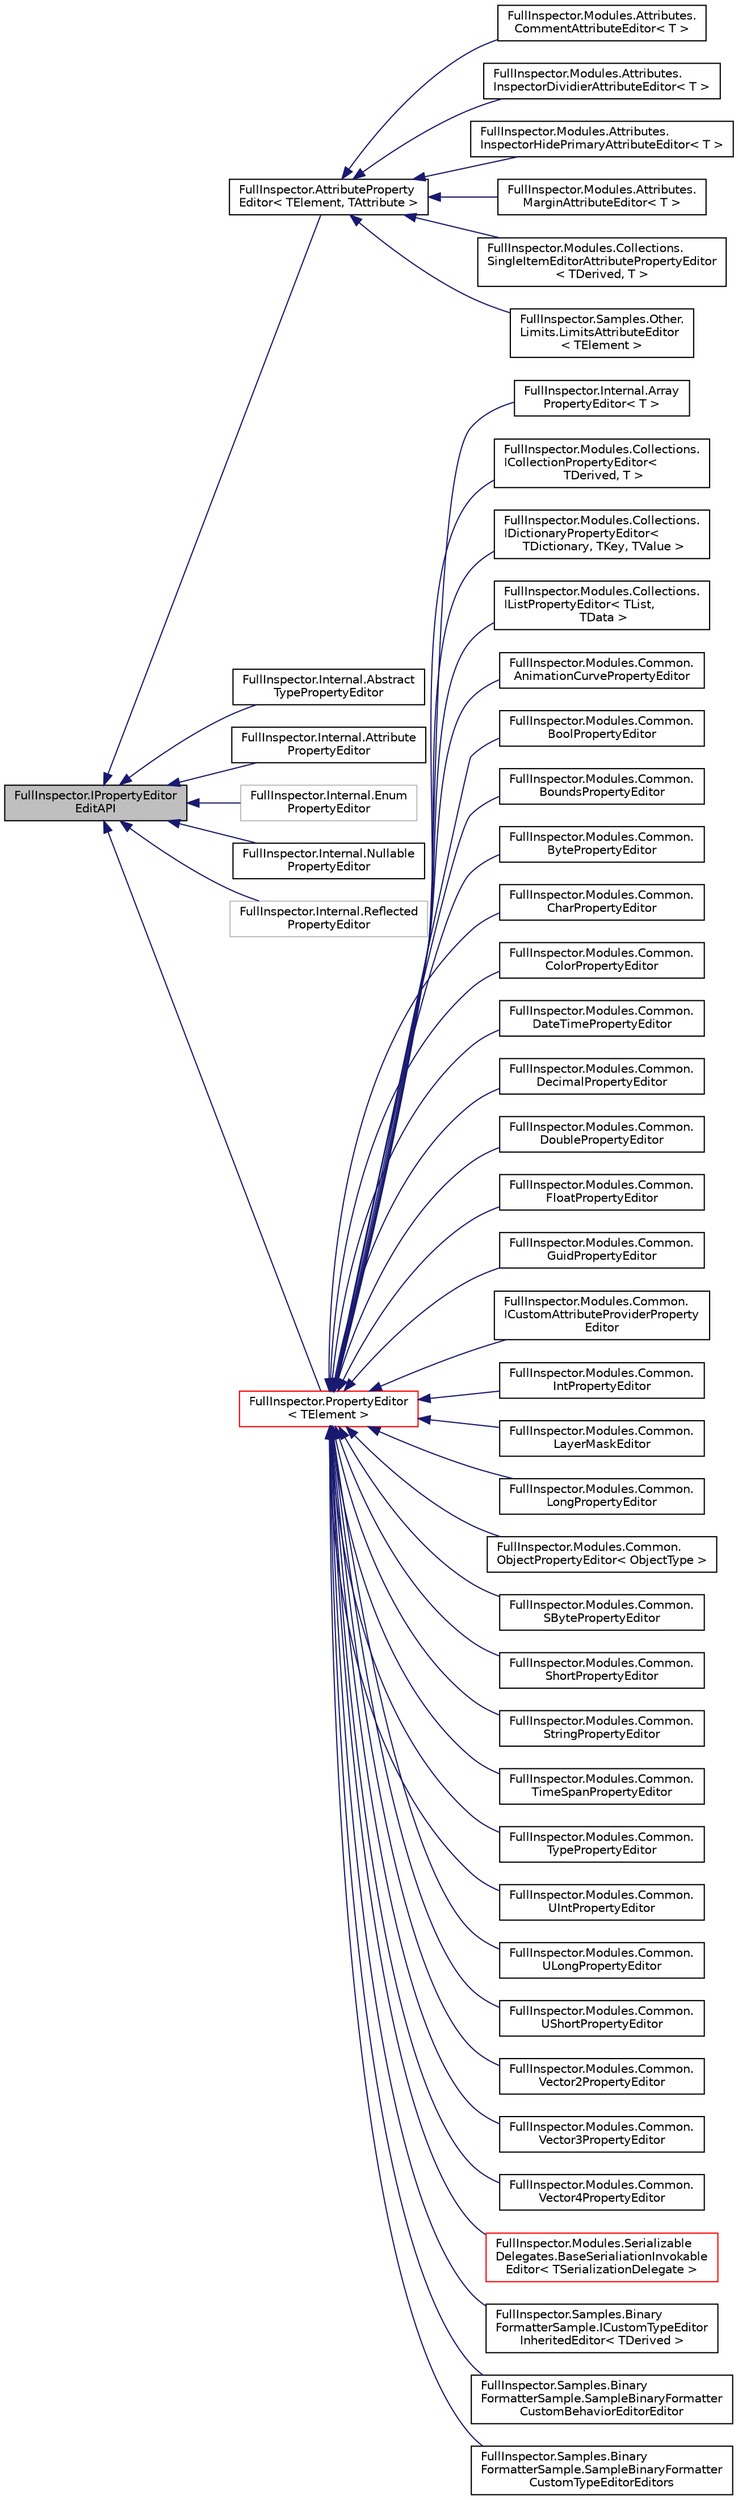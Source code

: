 digraph "FullInspector.IPropertyEditorEditAPI"
{
  edge [fontname="Helvetica",fontsize="10",labelfontname="Helvetica",labelfontsize="10"];
  node [fontname="Helvetica",fontsize="10",shape=record];
  rankdir="LR";
  Node1 [label="FullInspector.IPropertyEditor\lEditAPI",height=0.2,width=0.4,color="black", fillcolor="grey75", style="filled" fontcolor="black"];
  Node1 -> Node2 [dir="back",color="midnightblue",fontsize="10",style="solid",fontname="Helvetica"];
  Node2 [label="FullInspector.AttributeProperty\lEditor\< TElement, TAttribute \>",height=0.2,width=0.4,color="black", fillcolor="white", style="filled",URL="$class_full_inspector_1_1_attribute_property_editor_3_01_t_element_00_01_t_attribute_01_4.html",tooltip="A property editor is the core editing abstraction used within FI. This allows for overriding of the d..."];
  Node2 -> Node3 [dir="back",color="midnightblue",fontsize="10",style="solid",fontname="Helvetica"];
  Node3 [label="FullInspector.Modules.Attributes.\lCommentAttributeEditor\< T \>",height=0.2,width=0.4,color="black", fillcolor="white", style="filled",URL="$class_full_inspector_1_1_modules_1_1_attributes_1_1_comment_attribute_editor_3_01_t_01_4.html"];
  Node2 -> Node4 [dir="back",color="midnightblue",fontsize="10",style="solid",fontname="Helvetica"];
  Node4 [label="FullInspector.Modules.Attributes.\lInspectorDividierAttributeEditor\< T \>",height=0.2,width=0.4,color="black", fillcolor="white", style="filled",URL="$class_full_inspector_1_1_modules_1_1_attributes_1_1_inspector_dividier_attribute_editor_3_01_t_01_4.html"];
  Node2 -> Node5 [dir="back",color="midnightblue",fontsize="10",style="solid",fontname="Helvetica"];
  Node5 [label="FullInspector.Modules.Attributes.\lInspectorHidePrimaryAttributeEditor\< T \>",height=0.2,width=0.4,color="black", fillcolor="white", style="filled",URL="$class_full_inspector_1_1_modules_1_1_attributes_1_1_inspector_hide_primary_attribute_editor_3_01_t_01_4.html"];
  Node2 -> Node6 [dir="back",color="midnightblue",fontsize="10",style="solid",fontname="Helvetica"];
  Node6 [label="FullInspector.Modules.Attributes.\lMarginAttributeEditor\< T \>",height=0.2,width=0.4,color="black", fillcolor="white", style="filled",URL="$class_full_inspector_1_1_modules_1_1_attributes_1_1_margin_attribute_editor_3_01_t_01_4.html"];
  Node2 -> Node7 [dir="back",color="midnightblue",fontsize="10",style="solid",fontname="Helvetica"];
  Node7 [label="FullInspector.Modules.Collections.\lSingleItemEditorAttributePropertyEditor\l\< TDerived, T \>",height=0.2,width=0.4,color="black", fillcolor="white", style="filled",URL="$class_full_inspector_1_1_modules_1_1_collections_1_1_single_item_editor_attribute_property_editor_3_01_t_derived_00_01_t_01_4.html",tooltip="Provides a relatively simple editor for IList{T} types that only views one element at a time..."];
  Node2 -> Node8 [dir="back",color="midnightblue",fontsize="10",style="solid",fontname="Helvetica"];
  Node8 [label="FullInspector.Samples.Other.\lLimits.LimitsAttributeEditor\l\< TElement \>",height=0.2,width=0.4,color="black", fillcolor="white", style="filled",URL="$class_full_inspector_1_1_samples_1_1_other_1_1_limits_1_1_limits_attribute_editor_3_01_t_element_01_4.html"];
  Node1 -> Node9 [dir="back",color="midnightblue",fontsize="10",style="solid",fontname="Helvetica"];
  Node9 [label="FullInspector.Internal.Abstract\lTypePropertyEditor",height=0.2,width=0.4,color="black", fillcolor="white", style="filled",URL="$class_full_inspector_1_1_internal_1_1_abstract_type_property_editor.html",tooltip="Provides a property editor for types which cannot be instantiated directly and require the user to se..."];
  Node1 -> Node10 [dir="back",color="midnightblue",fontsize="10",style="solid",fontname="Helvetica"];
  Node10 [label="FullInspector.Internal.Attribute\lPropertyEditor",height=0.2,width=0.4,color="black", fillcolor="white", style="filled",URL="$class_full_inspector_1_1_internal_1_1_attribute_property_editor.html"];
  Node1 -> Node11 [dir="back",color="midnightblue",fontsize="10",style="solid",fontname="Helvetica"];
  Node11 [label="FullInspector.Internal.Enum\lPropertyEditor",height=0.2,width=0.4,color="grey75", fillcolor="white", style="filled",tooltip="Provides a property editor for enums. "];
  Node1 -> Node12 [dir="back",color="midnightblue",fontsize="10",style="solid",fontname="Helvetica"];
  Node12 [label="FullInspector.Internal.Nullable\lPropertyEditor",height=0.2,width=0.4,color="black", fillcolor="white", style="filled",URL="$class_full_inspector_1_1_internal_1_1_nullable_property_editor.html",tooltip="A property editor for nullable types. "];
  Node1 -> Node13 [dir="back",color="midnightblue",fontsize="10",style="solid",fontname="Helvetica"];
  Node13 [label="FullInspector.Internal.Reflected\lPropertyEditor",height=0.2,width=0.4,color="grey75", fillcolor="white", style="filled",tooltip="The general property editor that takes over when there is no specific override. This uses reflection ..."];
  Node1 -> Node14 [dir="back",color="midnightblue",fontsize="10",style="solid",fontname="Helvetica"];
  Node14 [label="FullInspector.PropertyEditor\l\< TElement \>",height=0.2,width=0.4,color="red", fillcolor="white", style="filled",URL="$class_full_inspector_1_1_property_editor_3_01_t_element_01_4.html",tooltip="A property editor is the core editing abstraction used within FI. This allows for overriding of the d..."];
  Node14 -> Node15 [dir="back",color="midnightblue",fontsize="10",style="solid",fontname="Helvetica"];
  Node15 [label="FullInspector.Internal.Array\lPropertyEditor\< T \>",height=0.2,width=0.4,color="black", fillcolor="white", style="filled",URL="$class_full_inspector_1_1_internal_1_1_array_property_editor_3_01_t_01_4.html",tooltip="Provides a property editor for arrays, or a type T[]. "];
  Node14 -> Node16 [dir="back",color="midnightblue",fontsize="10",style="solid",fontname="Helvetica"];
  Node16 [label="FullInspector.Modules.Collections.\lICollectionPropertyEditor\<\l TDerived, T \>",height=0.2,width=0.4,color="black", fillcolor="white", style="filled",URL="$class_full_inspector_1_1_modules_1_1_collections_1_1_i_collection_property_editor_3_01_t_derived_00_01_t_01_4.html",tooltip="Provides a property editor for all types which derive from ICollection{T}. "];
  Node14 -> Node17 [dir="back",color="midnightblue",fontsize="10",style="solid",fontname="Helvetica"];
  Node17 [label="FullInspector.Modules.Collections.\lIDictionaryPropertyEditor\<\l TDictionary, TKey, TValue \>",height=0.2,width=0.4,color="black", fillcolor="white", style="filled",URL="$class_full_inspector_1_1_modules_1_1_collections_1_1_i_dictionary_property_editor_3_01_t_dictiondfb3f6edf397f452fa5df85b94d790a3.html",tooltip="The base dictionary property editor provides common code for editing dictionaries. To enable support for editing an IDictionary type, all one needs to do is extend this class with the appropriate type parameters filled in. "];
  Node14 -> Node18 [dir="back",color="midnightblue",fontsize="10",style="solid",fontname="Helvetica"];
  Node18 [label="FullInspector.Modules.Collections.\lIListPropertyEditor\< TList,\l TData \>",height=0.2,width=0.4,color="black", fillcolor="white", style="filled",URL="$class_full_inspector_1_1_modules_1_1_collections_1_1_i_list_property_editor_3_01_t_list_00_01_t_data_01_4.html",tooltip="Convenience class that wraps other IPropertyEditors and allows them to be List[T] to be edited as a r..."];
  Node14 -> Node19 [dir="back",color="midnightblue",fontsize="10",style="solid",fontname="Helvetica"];
  Node19 [label="FullInspector.Modules.Common.\lAnimationCurvePropertyEditor",height=0.2,width=0.4,color="black", fillcolor="white", style="filled",URL="$class_full_inspector_1_1_modules_1_1_common_1_1_animation_curve_property_editor.html"];
  Node14 -> Node20 [dir="back",color="midnightblue",fontsize="10",style="solid",fontname="Helvetica"];
  Node20 [label="FullInspector.Modules.Common.\lBoolPropertyEditor",height=0.2,width=0.4,color="black", fillcolor="white", style="filled",URL="$class_full_inspector_1_1_modules_1_1_common_1_1_bool_property_editor.html"];
  Node14 -> Node21 [dir="back",color="midnightblue",fontsize="10",style="solid",fontname="Helvetica"];
  Node21 [label="FullInspector.Modules.Common.\lBoundsPropertyEditor",height=0.2,width=0.4,color="black", fillcolor="white", style="filled",URL="$class_full_inspector_1_1_modules_1_1_common_1_1_bounds_property_editor.html"];
  Node14 -> Node22 [dir="back",color="midnightblue",fontsize="10",style="solid",fontname="Helvetica"];
  Node22 [label="FullInspector.Modules.Common.\lBytePropertyEditor",height=0.2,width=0.4,color="black", fillcolor="white", style="filled",URL="$class_full_inspector_1_1_modules_1_1_common_1_1_byte_property_editor.html"];
  Node14 -> Node23 [dir="back",color="midnightblue",fontsize="10",style="solid",fontname="Helvetica"];
  Node23 [label="FullInspector.Modules.Common.\lCharPropertyEditor",height=0.2,width=0.4,color="black", fillcolor="white", style="filled",URL="$class_full_inspector_1_1_modules_1_1_common_1_1_char_property_editor.html"];
  Node14 -> Node24 [dir="back",color="midnightblue",fontsize="10",style="solid",fontname="Helvetica"];
  Node24 [label="FullInspector.Modules.Common.\lColorPropertyEditor",height=0.2,width=0.4,color="black", fillcolor="white", style="filled",URL="$class_full_inspector_1_1_modules_1_1_common_1_1_color_property_editor.html"];
  Node14 -> Node25 [dir="back",color="midnightblue",fontsize="10",style="solid",fontname="Helvetica"];
  Node25 [label="FullInspector.Modules.Common.\lDateTimePropertyEditor",height=0.2,width=0.4,color="black", fillcolor="white", style="filled",URL="$class_full_inspector_1_1_modules_1_1_common_1_1_date_time_property_editor.html"];
  Node14 -> Node26 [dir="back",color="midnightblue",fontsize="10",style="solid",fontname="Helvetica"];
  Node26 [label="FullInspector.Modules.Common.\lDecimalPropertyEditor",height=0.2,width=0.4,color="black", fillcolor="white", style="filled",URL="$class_full_inspector_1_1_modules_1_1_common_1_1_decimal_property_editor.html"];
  Node14 -> Node27 [dir="back",color="midnightblue",fontsize="10",style="solid",fontname="Helvetica"];
  Node27 [label="FullInspector.Modules.Common.\lDoublePropertyEditor",height=0.2,width=0.4,color="black", fillcolor="white", style="filled",URL="$class_full_inspector_1_1_modules_1_1_common_1_1_double_property_editor.html"];
  Node14 -> Node28 [dir="back",color="midnightblue",fontsize="10",style="solid",fontname="Helvetica"];
  Node28 [label="FullInspector.Modules.Common.\lFloatPropertyEditor",height=0.2,width=0.4,color="black", fillcolor="white", style="filled",URL="$class_full_inspector_1_1_modules_1_1_common_1_1_float_property_editor.html"];
  Node14 -> Node29 [dir="back",color="midnightblue",fontsize="10",style="solid",fontname="Helvetica"];
  Node29 [label="FullInspector.Modules.Common.\lGuidPropertyEditor",height=0.2,width=0.4,color="black", fillcolor="white", style="filled",URL="$class_full_inspector_1_1_modules_1_1_common_1_1_guid_property_editor.html"];
  Node14 -> Node30 [dir="back",color="midnightblue",fontsize="10",style="solid",fontname="Helvetica"];
  Node30 [label="FullInspector.Modules.Common.\lICustomAttributeProviderProperty\lEditor",height=0.2,width=0.4,color="black", fillcolor="white", style="filled",URL="$class_full_inspector_1_1_modules_1_1_common_1_1_i_custom_attribute_provider_property_editor.html"];
  Node14 -> Node31 [dir="back",color="midnightblue",fontsize="10",style="solid",fontname="Helvetica"];
  Node31 [label="FullInspector.Modules.Common.\lIntPropertyEditor",height=0.2,width=0.4,color="black", fillcolor="white", style="filled",URL="$class_full_inspector_1_1_modules_1_1_common_1_1_int_property_editor.html"];
  Node14 -> Node32 [dir="back",color="midnightblue",fontsize="10",style="solid",fontname="Helvetica"];
  Node32 [label="FullInspector.Modules.Common.\lLayerMaskEditor",height=0.2,width=0.4,color="black", fillcolor="white", style="filled",URL="$class_full_inspector_1_1_modules_1_1_common_1_1_layer_mask_editor.html",tooltip="The LayerMaskEditor has a fair amount of code because EditorGUI.LayerField shows a layer editor that ..."];
  Node14 -> Node33 [dir="back",color="midnightblue",fontsize="10",style="solid",fontname="Helvetica"];
  Node33 [label="FullInspector.Modules.Common.\lLongPropertyEditor",height=0.2,width=0.4,color="black", fillcolor="white", style="filled",URL="$class_full_inspector_1_1_modules_1_1_common_1_1_long_property_editor.html"];
  Node14 -> Node34 [dir="back",color="midnightblue",fontsize="10",style="solid",fontname="Helvetica"];
  Node34 [label="FullInspector.Modules.Common.\lObjectPropertyEditor\< ObjectType \>",height=0.2,width=0.4,color="black", fillcolor="white", style="filled",URL="$class_full_inspector_1_1_modules_1_1_common_1_1_object_property_editor_3_01_object_type_01_4.html",tooltip="Provides an ObjectField for every type which derives from Object. "];
  Node14 -> Node35 [dir="back",color="midnightblue",fontsize="10",style="solid",fontname="Helvetica"];
  Node35 [label="FullInspector.Modules.Common.\lSBytePropertyEditor",height=0.2,width=0.4,color="black", fillcolor="white", style="filled",URL="$class_full_inspector_1_1_modules_1_1_common_1_1_s_byte_property_editor.html"];
  Node14 -> Node36 [dir="back",color="midnightblue",fontsize="10",style="solid",fontname="Helvetica"];
  Node36 [label="FullInspector.Modules.Common.\lShortPropertyEditor",height=0.2,width=0.4,color="black", fillcolor="white", style="filled",URL="$class_full_inspector_1_1_modules_1_1_common_1_1_short_property_editor.html"];
  Node14 -> Node37 [dir="back",color="midnightblue",fontsize="10",style="solid",fontname="Helvetica"];
  Node37 [label="FullInspector.Modules.Common.\lStringPropertyEditor",height=0.2,width=0.4,color="black", fillcolor="white", style="filled",URL="$class_full_inspector_1_1_modules_1_1_common_1_1_string_property_editor.html"];
  Node14 -> Node38 [dir="back",color="midnightblue",fontsize="10",style="solid",fontname="Helvetica"];
  Node38 [label="FullInspector.Modules.Common.\lTimeSpanPropertyEditor",height=0.2,width=0.4,color="black", fillcolor="white", style="filled",URL="$class_full_inspector_1_1_modules_1_1_common_1_1_time_span_property_editor.html"];
  Node14 -> Node39 [dir="back",color="midnightblue",fontsize="10",style="solid",fontname="Helvetica"];
  Node39 [label="FullInspector.Modules.Common.\lTypePropertyEditor",height=0.2,width=0.4,color="black", fillcolor="white", style="filled",URL="$class_full_inspector_1_1_modules_1_1_common_1_1_type_property_editor.html"];
  Node14 -> Node40 [dir="back",color="midnightblue",fontsize="10",style="solid",fontname="Helvetica"];
  Node40 [label="FullInspector.Modules.Common.\lUIntPropertyEditor",height=0.2,width=0.4,color="black", fillcolor="white", style="filled",URL="$class_full_inspector_1_1_modules_1_1_common_1_1_u_int_property_editor.html"];
  Node14 -> Node41 [dir="back",color="midnightblue",fontsize="10",style="solid",fontname="Helvetica"];
  Node41 [label="FullInspector.Modules.Common.\lULongPropertyEditor",height=0.2,width=0.4,color="black", fillcolor="white", style="filled",URL="$class_full_inspector_1_1_modules_1_1_common_1_1_u_long_property_editor.html"];
  Node14 -> Node42 [dir="back",color="midnightblue",fontsize="10",style="solid",fontname="Helvetica"];
  Node42 [label="FullInspector.Modules.Common.\lUShortPropertyEditor",height=0.2,width=0.4,color="black", fillcolor="white", style="filled",URL="$class_full_inspector_1_1_modules_1_1_common_1_1_u_short_property_editor.html"];
  Node14 -> Node43 [dir="back",color="midnightblue",fontsize="10",style="solid",fontname="Helvetica"];
  Node43 [label="FullInspector.Modules.Common.\lVector2PropertyEditor",height=0.2,width=0.4,color="black", fillcolor="white", style="filled",URL="$class_full_inspector_1_1_modules_1_1_common_1_1_vector2_property_editor.html"];
  Node14 -> Node44 [dir="back",color="midnightblue",fontsize="10",style="solid",fontname="Helvetica"];
  Node44 [label="FullInspector.Modules.Common.\lVector3PropertyEditor",height=0.2,width=0.4,color="black", fillcolor="white", style="filled",URL="$class_full_inspector_1_1_modules_1_1_common_1_1_vector3_property_editor.html"];
  Node14 -> Node45 [dir="back",color="midnightblue",fontsize="10",style="solid",fontname="Helvetica"];
  Node45 [label="FullInspector.Modules.Common.\lVector4PropertyEditor",height=0.2,width=0.4,color="black", fillcolor="white", style="filled",URL="$class_full_inspector_1_1_modules_1_1_common_1_1_vector4_property_editor.html"];
  Node14 -> Node46 [dir="back",color="midnightblue",fontsize="10",style="solid",fontname="Helvetica"];
  Node46 [label="FullInspector.Modules.Serializable\lDelegates.BaseSerialiationInvokable\lEditor\< TSerializationDelegate \>",height=0.2,width=0.4,color="red", fillcolor="white", style="filled",URL="$class_full_inspector_1_1_modules_1_1_serializable_delegates_1_1_base_serialiation_invokable_editb786580474badf0c11c2f884c6873995.html"];
  Node14 -> Node47 [dir="back",color="midnightblue",fontsize="10",style="solid",fontname="Helvetica"];
  Node47 [label="FullInspector.Samples.Binary\lFormatterSample.ICustomTypeEditor\lInheritedEditor\< TDerived \>",height=0.2,width=0.4,color="black", fillcolor="white", style="filled",URL="$class_full_inspector_1_1_samples_1_1_binary_formatter_sample_1_1_i_custom_type_editor_inherited_editor_3_01_t_derived_01_4.html"];
  Node14 -> Node48 [dir="back",color="midnightblue",fontsize="10",style="solid",fontname="Helvetica"];
  Node48 [label="FullInspector.Samples.Binary\lFormatterSample.SampleBinaryFormatter\lCustomBehaviorEditorEditor",height=0.2,width=0.4,color="black", fillcolor="white", style="filled",URL="$class_full_inspector_1_1_samples_1_1_binary_formatter_sample_1_1_sample_binary_formatter_custom_behavior_editor_editor.html"];
  Node14 -> Node49 [dir="back",color="midnightblue",fontsize="10",style="solid",fontname="Helvetica"];
  Node49 [label="FullInspector.Samples.Binary\lFormatterSample.SampleBinaryFormatter\lCustomTypeEditorEditors",height=0.2,width=0.4,color="black", fillcolor="white", style="filled",URL="$class_full_inspector_1_1_samples_1_1_binary_formatter_sample_1_1_sample_binary_formatter_custom_type_editor_editors.html"];
}
